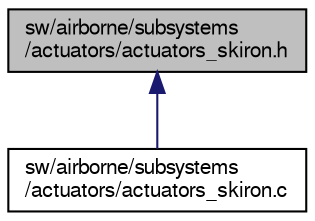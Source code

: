 digraph "sw/airborne/subsystems/actuators/actuators_skiron.h"
{
  edge [fontname="FreeSans",fontsize="10",labelfontname="FreeSans",labelfontsize="10"];
  node [fontname="FreeSans",fontsize="10",shape=record];
  Node1 [label="sw/airborne/subsystems\l/actuators/actuators_skiron.h",height=0.2,width=0.4,color="black", fillcolor="grey75", style="filled", fontcolor="black"];
  Node1 -> Node2 [dir="back",color="midnightblue",fontsize="10",style="solid",fontname="FreeSans"];
  Node2 [label="sw/airborne/subsystems\l/actuators/actuators_skiron.c",height=0.2,width=0.4,color="black", fillcolor="white", style="filled",URL="$actuators__skiron_8c.html",tooltip="Skiron motor speed controller by Michel. "];
}
